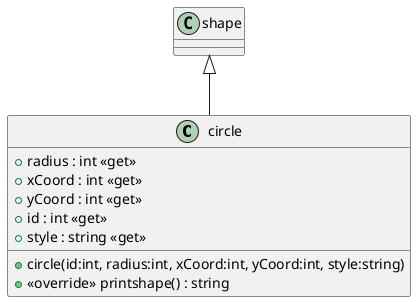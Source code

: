 @startuml
class circle {
    + radius : int <<get>>
    + xCoord : int <<get>>
    + yCoord : int <<get>>
    + id : int <<get>>
    + style : string <<get>>
    + circle(id:int, radius:int, xCoord:int, yCoord:int, style:string)
    + <<override>> printshape() : string
}
shape <|-- circle
@enduml
